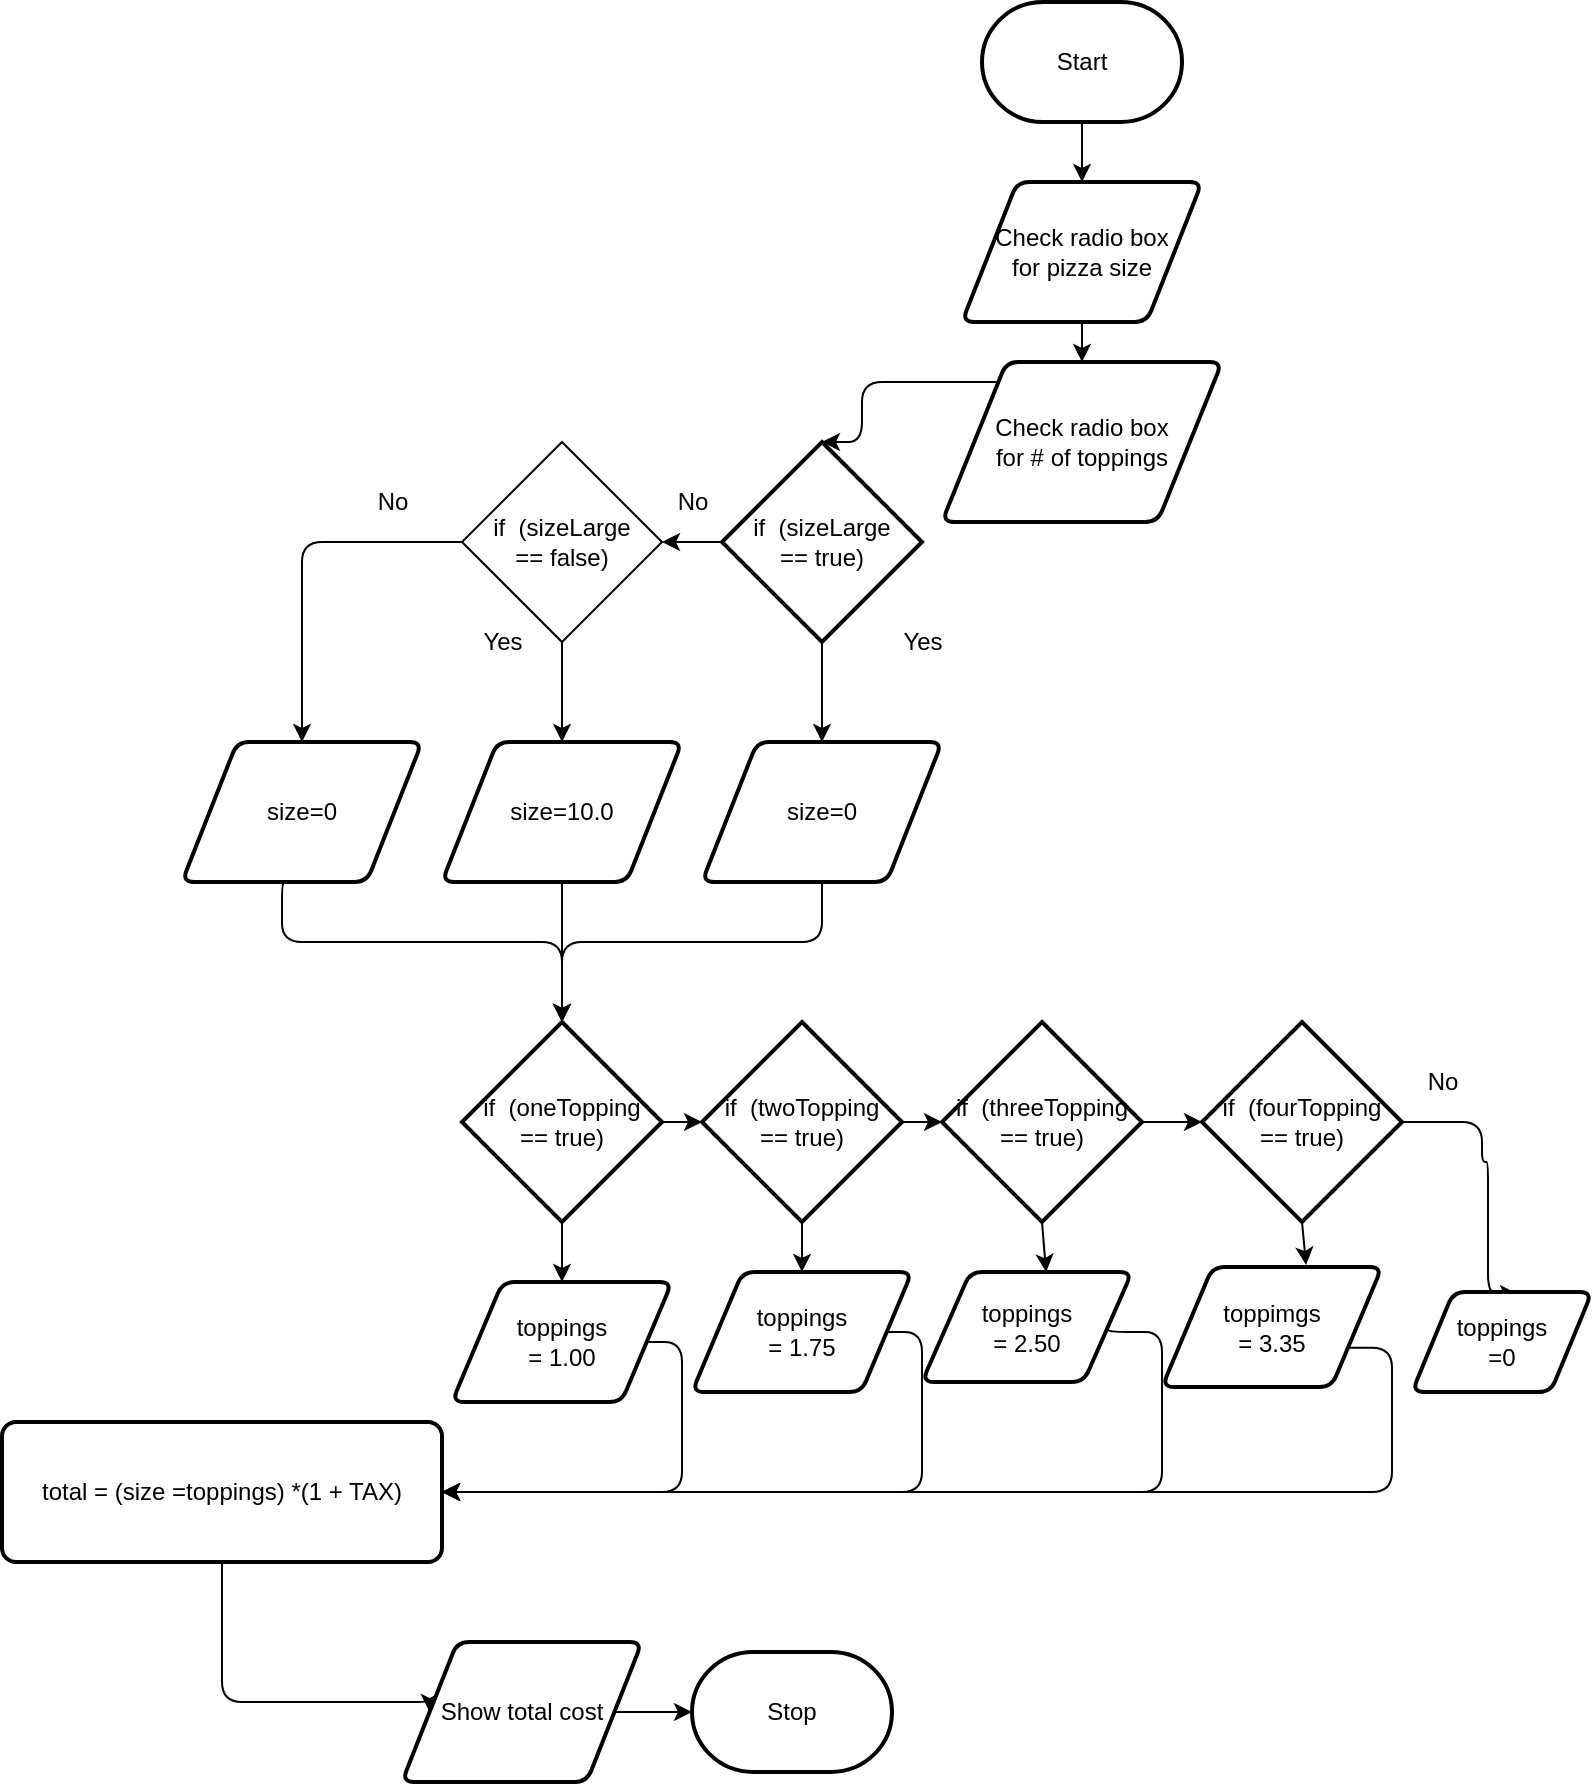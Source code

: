 <mxfile>
    <diagram id="Si-sC2ozJAeM9gjHa80H" name="Page-1">
        <mxGraphModel dx="1074" dy="684" grid="1" gridSize="10" guides="1" tooltips="1" connect="1" arrows="1" fold="1" page="1" pageScale="1" pageWidth="850" pageHeight="1100" math="0" shadow="0">
            <root>
                <mxCell id="0"/>
                <mxCell id="1" parent="0"/>
                <mxCell id="5" value="" style="endArrow=classic;html=1;exitX=0.5;exitY=1;exitDx=0;exitDy=0;exitPerimeter=0;entryX=0.5;entryY=0;entryDx=0;entryDy=0;" parent="1" source="7" target="8" edge="1">
                    <mxGeometry width="50" height="50" relative="1" as="geometry">
                        <mxPoint x="392.5" y="390" as="sourcePoint"/>
                        <mxPoint x="580" y="200" as="targetPoint"/>
                        <Array as="points"/>
                    </mxGeometry>
                </mxCell>
                <mxCell id="7" value="Start" style="strokeWidth=2;html=1;shape=mxgraph.flowchart.terminator;whiteSpace=wrap;" parent="1" vertex="1">
                    <mxGeometry x="530" y="100" width="100" height="60" as="geometry"/>
                </mxCell>
                <mxCell id="8" value="Check radio box&lt;br&gt;for pizza size" style="shape=parallelogram;html=1;strokeWidth=2;perimeter=parallelogramPerimeter;whiteSpace=wrap;rounded=1;arcSize=12;size=0.23;" parent="1" vertex="1">
                    <mxGeometry x="520" y="190" width="120" height="70" as="geometry"/>
                </mxCell>
                <mxCell id="9" value="Check radio box&lt;br&gt;for # of toppings" style="shape=parallelogram;html=1;strokeWidth=2;perimeter=parallelogramPerimeter;whiteSpace=wrap;rounded=1;arcSize=12;size=0.23;" parent="1" vertex="1">
                    <mxGeometry x="510" y="280" width="140" height="80" as="geometry"/>
                </mxCell>
                <mxCell id="10" value="" style="endArrow=classic;html=1;exitX=0.5;exitY=1;exitDx=0;exitDy=0;entryX=0.5;entryY=0;entryDx=0;entryDy=0;" parent="1" source="8" target="9" edge="1">
                    <mxGeometry width="50" height="50" relative="1" as="geometry">
                        <mxPoint x="690" y="280" as="sourcePoint"/>
                        <mxPoint x="690" y="310" as="targetPoint"/>
                        <Array as="points"/>
                    </mxGeometry>
                </mxCell>
                <mxCell id="12" value="" style="edgeStyle=elbowEdgeStyle;elbow=horizontal;endArrow=classic;html=1;entryX=0.5;entryY=0;entryDx=0;entryDy=0;entryPerimeter=0;" parent="1" source="9" target="14" edge="1">
                    <mxGeometry width="50" height="50" relative="1" as="geometry">
                        <mxPoint x="380" y="390" as="sourcePoint"/>
                        <mxPoint x="500" y="290" as="targetPoint"/>
                        <Array as="points">
                            <mxPoint x="470" y="290"/>
                            <mxPoint x="450" y="300"/>
                        </Array>
                    </mxGeometry>
                </mxCell>
                <mxCell id="14" value="if&amp;nbsp; (sizeLarge&lt;br&gt;== true)" style="strokeWidth=2;html=1;shape=mxgraph.flowchart.decision;whiteSpace=wrap;" parent="1" vertex="1">
                    <mxGeometry x="400" y="320" width="100" height="100" as="geometry"/>
                </mxCell>
                <mxCell id="15" value="" style="endArrow=classic;html=1;exitX=0;exitY=0.5;exitDx=0;exitDy=0;exitPerimeter=0;entryX=1;entryY=0.5;entryDx=0;entryDy=0;" parent="1" source="14" target="16" edge="1">
                    <mxGeometry width="50" height="50" relative="1" as="geometry">
                        <mxPoint x="260" y="410" as="sourcePoint"/>
                        <mxPoint x="370" y="370" as="targetPoint"/>
                        <Array as="points"/>
                    </mxGeometry>
                </mxCell>
                <mxCell id="16" value="&lt;span&gt;if&amp;nbsp; (sizeLarge&lt;/span&gt;&lt;br&gt;&lt;span&gt;== false)&lt;/span&gt;" style="rhombus;whiteSpace=wrap;html=1;" parent="1" vertex="1">
                    <mxGeometry x="270" y="320" width="100" height="100" as="geometry"/>
                </mxCell>
                <mxCell id="17" value="No" style="text;html=1;align=center;verticalAlign=middle;resizable=0;points=[];autosize=1;strokeColor=none;fillColor=none;" parent="1" vertex="1">
                    <mxGeometry x="370" y="340" width="30" height="20" as="geometry"/>
                </mxCell>
                <mxCell id="18" value="" style="edgeStyle=segmentEdgeStyle;endArrow=classic;html=1;exitX=0;exitY=0.5;exitDx=0;exitDy=0;entryX=0.5;entryY=0;entryDx=0;entryDy=0;" parent="1" source="16" target="20" edge="1">
                    <mxGeometry width="50" height="50" relative="1" as="geometry">
                        <mxPoint x="170" y="390" as="sourcePoint"/>
                        <mxPoint x="210" y="480" as="targetPoint"/>
                    </mxGeometry>
                </mxCell>
                <mxCell id="19" value="No" style="text;html=1;align=center;verticalAlign=middle;resizable=0;points=[];autosize=1;strokeColor=none;fillColor=none;" parent="1" vertex="1">
                    <mxGeometry x="220" y="340" width="30" height="20" as="geometry"/>
                </mxCell>
                <mxCell id="20" value="size=0" style="shape=parallelogram;html=1;strokeWidth=2;perimeter=parallelogramPerimeter;whiteSpace=wrap;rounded=1;arcSize=12;size=0.23;" parent="1" vertex="1">
                    <mxGeometry x="130" y="470" width="120" height="70" as="geometry"/>
                </mxCell>
                <mxCell id="21" value="size=10.0" style="shape=parallelogram;html=1;strokeWidth=2;perimeter=parallelogramPerimeter;whiteSpace=wrap;rounded=1;arcSize=12;size=0.23;" parent="1" vertex="1">
                    <mxGeometry x="260" y="470" width="120" height="70" as="geometry"/>
                </mxCell>
                <mxCell id="22" value="size=0" style="shape=parallelogram;html=1;strokeWidth=2;perimeter=parallelogramPerimeter;whiteSpace=wrap;rounded=1;arcSize=12;size=0.23;" parent="1" vertex="1">
                    <mxGeometry x="390" y="470" width="120" height="70" as="geometry"/>
                </mxCell>
                <mxCell id="23" value="" style="endArrow=classic;html=1;exitX=0.5;exitY=1;exitDx=0;exitDy=0;entryX=0.5;entryY=0;entryDx=0;entryDy=0;" parent="1" source="16" target="21" edge="1">
                    <mxGeometry width="50" height="50" relative="1" as="geometry">
                        <mxPoint x="370" y="460" as="sourcePoint"/>
                        <mxPoint x="420" y="410" as="targetPoint"/>
                    </mxGeometry>
                </mxCell>
                <mxCell id="24" value="" style="endArrow=classic;html=1;entryX=0.5;entryY=0;entryDx=0;entryDy=0;" parent="1" target="22" edge="1">
                    <mxGeometry width="50" height="50" relative="1" as="geometry">
                        <mxPoint x="450" y="420" as="sourcePoint"/>
                        <mxPoint x="449.5" y="460" as="targetPoint"/>
                    </mxGeometry>
                </mxCell>
                <mxCell id="25" value="Yes" style="text;html=1;align=center;verticalAlign=middle;resizable=0;points=[];autosize=1;strokeColor=none;fillColor=none;" parent="1" vertex="1">
                    <mxGeometry x="480" y="410" width="40" height="20" as="geometry"/>
                </mxCell>
                <mxCell id="27" value="Yes" style="text;html=1;align=center;verticalAlign=middle;resizable=0;points=[];autosize=1;strokeColor=none;fillColor=none;" parent="1" vertex="1">
                    <mxGeometry x="270" y="410" width="40" height="20" as="geometry"/>
                </mxCell>
                <mxCell id="33" value="" style="edgeStyle=segmentEdgeStyle;endArrow=classic;html=1;exitX=0.425;exitY=1.014;exitDx=0;exitDy=0;exitPerimeter=0;" parent="1" source="20" edge="1">
                    <mxGeometry width="50" height="50" relative="1" as="geometry">
                        <mxPoint x="180" y="550" as="sourcePoint"/>
                        <mxPoint x="320" y="610" as="targetPoint"/>
                        <Array as="points">
                            <mxPoint x="180" y="541"/>
                            <mxPoint x="180" y="570"/>
                            <mxPoint x="320" y="570"/>
                            <mxPoint x="320" y="610"/>
                        </Array>
                    </mxGeometry>
                </mxCell>
                <mxCell id="34" value="" style="endArrow=classic;html=1;exitX=0.5;exitY=1;exitDx=0;exitDy=0;" parent="1" source="21" edge="1">
                    <mxGeometry width="50" height="50" relative="1" as="geometry">
                        <mxPoint x="330" y="600" as="sourcePoint"/>
                        <mxPoint x="320" y="610" as="targetPoint"/>
                    </mxGeometry>
                </mxCell>
                <mxCell id="35" value="" style="edgeStyle=segmentEdgeStyle;endArrow=classic;html=1;exitX=0.5;exitY=1;exitDx=0;exitDy=0;entryX=0.5;entryY=0;entryDx=0;entryDy=0;entryPerimeter=0;" parent="1" source="22" target="36" edge="1">
                    <mxGeometry width="50" height="50" relative="1" as="geometry">
                        <mxPoint x="390" y="630" as="sourcePoint"/>
                        <mxPoint x="320" y="610" as="targetPoint"/>
                        <Array as="points">
                            <mxPoint x="450" y="570"/>
                            <mxPoint x="320" y="570"/>
                        </Array>
                    </mxGeometry>
                </mxCell>
                <mxCell id="36" value="if&amp;nbsp; (oneTopping&lt;br&gt;== true)" style="strokeWidth=2;html=1;shape=mxgraph.flowchart.decision;whiteSpace=wrap;" parent="1" vertex="1">
                    <mxGeometry x="270" y="610" width="100" height="100" as="geometry"/>
                </mxCell>
                <mxCell id="37" value="" style="endArrow=classic;html=1;exitX=1;exitY=0.5;exitDx=0;exitDy=0;exitPerimeter=0;entryX=0;entryY=0.5;entryDx=0;entryDy=0;entryPerimeter=0;" parent="1" source="36" target="38" edge="1">
                    <mxGeometry width="50" height="50" relative="1" as="geometry">
                        <mxPoint x="430" y="690" as="sourcePoint"/>
                        <mxPoint x="390" y="660" as="targetPoint"/>
                    </mxGeometry>
                </mxCell>
                <mxCell id="38" value="if&amp;nbsp; (twoTopping&lt;br&gt;== true)" style="strokeWidth=2;html=1;shape=mxgraph.flowchart.decision;whiteSpace=wrap;" parent="1" vertex="1">
                    <mxGeometry x="390" y="610" width="100" height="100" as="geometry"/>
                </mxCell>
                <mxCell id="39" value="" style="endArrow=classic;html=1;exitX=1;exitY=0.5;exitDx=0;exitDy=0;exitPerimeter=0;entryX=0;entryY=0.5;entryDx=0;entryDy=0;entryPerimeter=0;" parent="1" source="38" target="40" edge="1">
                    <mxGeometry width="50" height="50" relative="1" as="geometry">
                        <mxPoint x="530" y="660" as="sourcePoint"/>
                        <mxPoint x="520" y="660" as="targetPoint"/>
                    </mxGeometry>
                </mxCell>
                <mxCell id="40" value="if&amp;nbsp; (threeTopping&lt;br&gt;== true)" style="strokeWidth=2;html=1;shape=mxgraph.flowchart.decision;whiteSpace=wrap;" parent="1" vertex="1">
                    <mxGeometry x="510" y="610" width="100" height="100" as="geometry"/>
                </mxCell>
                <mxCell id="41" value="" style="endArrow=classic;html=1;entryX=0;entryY=0.5;entryDx=0;entryDy=0;entryPerimeter=0;exitX=1;exitY=0.5;exitDx=0;exitDy=0;exitPerimeter=0;" parent="1" source="40" target="42" edge="1">
                    <mxGeometry width="50" height="50" relative="1" as="geometry">
                        <mxPoint x="620" y="660" as="sourcePoint"/>
                        <mxPoint x="630" y="659.5" as="targetPoint"/>
                    </mxGeometry>
                </mxCell>
                <mxCell id="42" value="if&amp;nbsp; (fourTopping&lt;br&gt;== true)" style="strokeWidth=2;html=1;shape=mxgraph.flowchart.decision;whiteSpace=wrap;" parent="1" vertex="1">
                    <mxGeometry x="640" y="610" width="100" height="100" as="geometry"/>
                </mxCell>
                <mxCell id="44" value="" style="edgeStyle=segmentEdgeStyle;endArrow=classic;html=1;exitX=1;exitY=0.5;exitDx=0;exitDy=0;exitPerimeter=0;entryX=0.589;entryY=0.02;entryDx=0;entryDy=0;entryPerimeter=0;" parent="1" source="42" target="50" edge="1">
                    <mxGeometry width="50" height="50" relative="1" as="geometry">
                        <mxPoint x="760" y="730" as="sourcePoint"/>
                        <mxPoint x="780" y="740" as="targetPoint"/>
                        <Array as="points">
                            <mxPoint x="780" y="660"/>
                            <mxPoint x="780" y="680"/>
                            <mxPoint x="783" y="680"/>
                        </Array>
                    </mxGeometry>
                </mxCell>
                <mxCell id="45" value="No" style="text;html=1;align=center;verticalAlign=middle;resizable=0;points=[];autosize=1;strokeColor=none;fillColor=none;" parent="1" vertex="1">
                    <mxGeometry x="745" y="630" width="30" height="20" as="geometry"/>
                </mxCell>
                <mxCell id="46" value="toppings&lt;br&gt;= 1.00" style="shape=parallelogram;html=1;strokeWidth=2;perimeter=parallelogramPerimeter;whiteSpace=wrap;rounded=1;arcSize=12;size=0.23;" parent="1" vertex="1">
                    <mxGeometry x="265" y="740" width="110" height="60" as="geometry"/>
                </mxCell>
                <mxCell id="47" value="toppings&lt;br&gt;= 1.75" style="shape=parallelogram;html=1;strokeWidth=2;perimeter=parallelogramPerimeter;whiteSpace=wrap;rounded=1;arcSize=12;size=0.23;" parent="1" vertex="1">
                    <mxGeometry x="385" y="735" width="110" height="60" as="geometry"/>
                </mxCell>
                <mxCell id="48" value="toppings&lt;br&gt;= 2.50" style="shape=parallelogram;html=1;strokeWidth=2;perimeter=parallelogramPerimeter;whiteSpace=wrap;rounded=1;arcSize=12;size=0.23;" parent="1" vertex="1">
                    <mxGeometry x="500" y="735" width="105" height="55" as="geometry"/>
                </mxCell>
                <mxCell id="49" value="toppimgs&lt;br&gt;= 3.35" style="shape=parallelogram;html=1;strokeWidth=2;perimeter=parallelogramPerimeter;whiteSpace=wrap;rounded=1;arcSize=12;size=0.23;" parent="1" vertex="1">
                    <mxGeometry x="620" y="732.5" width="110" height="60" as="geometry"/>
                </mxCell>
                <mxCell id="50" value="toppings&lt;br&gt;=0" style="shape=parallelogram;html=1;strokeWidth=2;perimeter=parallelogramPerimeter;whiteSpace=wrap;rounded=1;arcSize=12;size=0.23;" parent="1" vertex="1">
                    <mxGeometry x="745" y="745" width="90" height="50" as="geometry"/>
                </mxCell>
                <mxCell id="51" value="" style="endArrow=classic;html=1;exitX=0.5;exitY=1;exitDx=0;exitDy=0;exitPerimeter=0;entryX=0.5;entryY=0;entryDx=0;entryDy=0;" parent="1" source="36" target="46" edge="1">
                    <mxGeometry width="50" height="50" relative="1" as="geometry">
                        <mxPoint x="210" y="720" as="sourcePoint"/>
                        <mxPoint x="320" y="740" as="targetPoint"/>
                    </mxGeometry>
                </mxCell>
                <mxCell id="52" value="" style="endArrow=classic;html=1;exitX=0.5;exitY=1;exitDx=0;exitDy=0;exitPerimeter=0;entryX=0.5;entryY=0;entryDx=0;entryDy=0;" parent="1" source="38" target="47" edge="1">
                    <mxGeometry width="50" height="50" relative="1" as="geometry">
                        <mxPoint x="470" y="720" as="sourcePoint"/>
                        <mxPoint x="470" y="750" as="targetPoint"/>
                    </mxGeometry>
                </mxCell>
                <mxCell id="53" value="" style="endArrow=classic;html=1;exitX=0.5;exitY=1;exitDx=0;exitDy=0;exitPerimeter=0;entryX=0.591;entryY=0;entryDx=0;entryDy=0;entryPerimeter=0;" parent="1" source="40" target="48" edge="1">
                    <mxGeometry width="50" height="50" relative="1" as="geometry">
                        <mxPoint x="570" y="720" as="sourcePoint"/>
                        <mxPoint x="570" y="750" as="targetPoint"/>
                    </mxGeometry>
                </mxCell>
                <mxCell id="54" value="" style="endArrow=classic;html=1;exitX=0.5;exitY=1;exitDx=0;exitDy=0;exitPerimeter=0;entryX=0.655;entryY=-0.017;entryDx=0;entryDy=0;entryPerimeter=0;" parent="1" source="42" target="49" edge="1">
                    <mxGeometry width="50" height="50" relative="1" as="geometry">
                        <mxPoint x="700" y="720" as="sourcePoint"/>
                        <mxPoint x="700" y="750" as="targetPoint"/>
                    </mxGeometry>
                </mxCell>
                <mxCell id="57" value="total = (size =toppings) *(1 + TAX)" style="rounded=1;whiteSpace=wrap;html=1;absoluteArcSize=1;arcSize=14;strokeWidth=2;" parent="1" vertex="1">
                    <mxGeometry x="40" y="810" width="220" height="70" as="geometry"/>
                </mxCell>
                <mxCell id="58" value="" style="edgeStyle=segmentEdgeStyle;endArrow=classic;html=1;entryX=1;entryY=0.5;entryDx=0;entryDy=0;" parent="1" source="46" target="57" edge="1">
                    <mxGeometry width="50" height="50" relative="1" as="geometry">
                        <mxPoint x="460" y="750" as="sourcePoint"/>
                        <mxPoint x="280" y="850" as="targetPoint"/>
                        <Array as="points">
                            <mxPoint x="380" y="770"/>
                            <mxPoint x="380" y="845"/>
                        </Array>
                    </mxGeometry>
                </mxCell>
                <mxCell id="59" value="" style="edgeStyle=segmentEdgeStyle;endArrow=classic;html=1;entryX=1;entryY=0.5;entryDx=0;entryDy=0;exitX=1;exitY=0.5;exitDx=0;exitDy=0;" parent="1" source="47" target="57" edge="1">
                    <mxGeometry width="50" height="50" relative="1" as="geometry">
                        <mxPoint x="482.3" y="770" as="sourcePoint"/>
                        <mxPoint x="379.95" y="845" as="targetPoint"/>
                        <Array as="points">
                            <mxPoint x="500" y="765"/>
                            <mxPoint x="500" y="845"/>
                        </Array>
                    </mxGeometry>
                </mxCell>
                <mxCell id="60" value="" style="edgeStyle=segmentEdgeStyle;endArrow=classic;html=1;exitX=1;exitY=0.5;exitDx=0;exitDy=0;entryX=1;entryY=0.5;entryDx=0;entryDy=0;" parent="1" source="48" target="57" edge="1">
                    <mxGeometry width="50" height="50" relative="1" as="geometry">
                        <mxPoint x="602.35" y="760" as="sourcePoint"/>
                        <mxPoint x="380" y="840" as="targetPoint"/>
                        <Array as="points">
                            <mxPoint x="620" y="765"/>
                            <mxPoint x="620" y="845"/>
                        </Array>
                    </mxGeometry>
                </mxCell>
                <mxCell id="61" value="" style="edgeStyle=segmentEdgeStyle;endArrow=classic;html=1;exitX=1;exitY=0.75;exitDx=0;exitDy=0;entryX=1;entryY=0.5;entryDx=0;entryDy=0;" parent="1" source="49" target="57" edge="1">
                    <mxGeometry width="50" height="50" relative="1" as="geometry">
                        <mxPoint x="717.92" y="760" as="sourcePoint"/>
                        <mxPoint x="374.995" y="840" as="targetPoint"/>
                        <Array as="points">
                            <mxPoint x="735" y="773"/>
                            <mxPoint x="735" y="845"/>
                        </Array>
                    </mxGeometry>
                </mxCell>
                <mxCell id="62" value="" style="edgeStyle=segmentEdgeStyle;endArrow=classic;html=1;exitX=0.5;exitY=1;exitDx=0;exitDy=0;entryX=0;entryY=0.5;entryDx=0;entryDy=0;" parent="1" source="57" target="63" edge="1">
                    <mxGeometry width="50" height="50" relative="1" as="geometry">
                        <mxPoint x="140" y="890" as="sourcePoint"/>
                        <mxPoint x="240" y="950" as="targetPoint"/>
                        <Array as="points">
                            <mxPoint x="150" y="950"/>
                        </Array>
                    </mxGeometry>
                </mxCell>
                <mxCell id="63" value="Show total cost" style="shape=parallelogram;html=1;strokeWidth=2;perimeter=parallelogramPerimeter;whiteSpace=wrap;rounded=1;arcSize=12;size=0.23;" parent="1" vertex="1">
                    <mxGeometry x="240" y="920" width="120" height="70" as="geometry"/>
                </mxCell>
                <mxCell id="64" value="" style="endArrow=classic;html=1;exitX=1;exitY=0.5;exitDx=0;exitDy=0;entryX=0;entryY=0.5;entryDx=0;entryDy=0;entryPerimeter=0;" parent="1" source="63" target="65" edge="1">
                    <mxGeometry width="50" height="50" relative="1" as="geometry">
                        <mxPoint x="370" y="970" as="sourcePoint"/>
                        <mxPoint x="380" y="955" as="targetPoint"/>
                    </mxGeometry>
                </mxCell>
                <mxCell id="65" value="Stop" style="strokeWidth=2;html=1;shape=mxgraph.flowchart.terminator;whiteSpace=wrap;" parent="1" vertex="1">
                    <mxGeometry x="385" y="925" width="100" height="60" as="geometry"/>
                </mxCell>
            </root>
        </mxGraphModel>
    </diagram>
</mxfile>